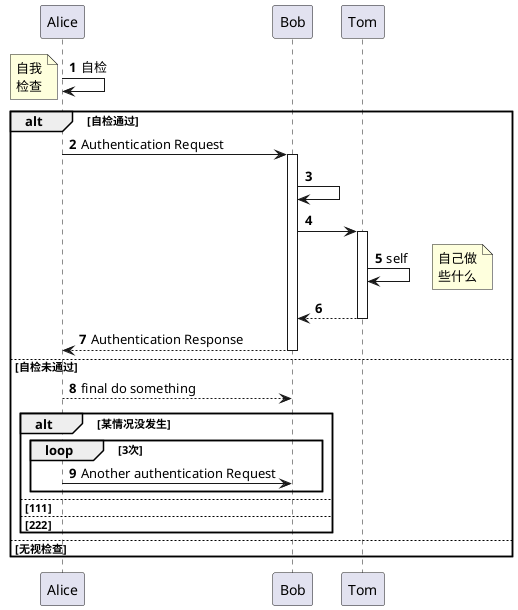 @startuml
'https://plantuml.com/sequence-diagram

autonumber

Alice -> Alice: 自检
note left: 自我\n检查
alt 自检通过

        Alice -> Bob: Authentication Request
        activate Bob
        Bob -> Bob
        Bob -> Tom
        activate Tom
        Tom -> Tom: self
        note right: 自己做\n些什么
        Tom --> Bob
        deactivate Tom
        Alice <-- Bob: Authentication Response
        deactivate Bob

else 自检未通过

    Alice --> Bob: final do something

    alt 某情况没发生
        loop 3次
            Alice -> Bob: Another authentication Request
        end

    else 111

    else 222

    end

else 无视检查

end

@enduml